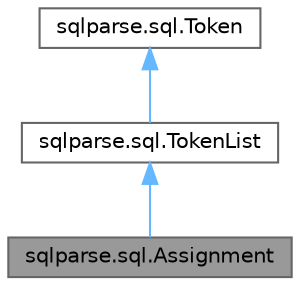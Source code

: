 digraph "sqlparse.sql.Assignment"
{
 // LATEX_PDF_SIZE
  bgcolor="transparent";
  edge [fontname=Helvetica,fontsize=10,labelfontname=Helvetica,labelfontsize=10];
  node [fontname=Helvetica,fontsize=10,shape=box,height=0.2,width=0.4];
  Node1 [id="Node000001",label="sqlparse.sql.Assignment",height=0.2,width=0.4,color="gray40", fillcolor="grey60", style="filled", fontcolor="black",tooltip=" "];
  Node2 -> Node1 [id="edge3_Node000001_Node000002",dir="back",color="steelblue1",style="solid",tooltip=" "];
  Node2 [id="Node000002",label="sqlparse.sql.TokenList",height=0.2,width=0.4,color="gray40", fillcolor="white", style="filled",URL="$classsqlparse_1_1sql_1_1TokenList.html",tooltip=" "];
  Node3 -> Node2 [id="edge4_Node000002_Node000003",dir="back",color="steelblue1",style="solid",tooltip=" "];
  Node3 [id="Node000003",label="sqlparse.sql.Token",height=0.2,width=0.4,color="gray40", fillcolor="white", style="filled",URL="$classsqlparse_1_1sql_1_1Token.html",tooltip=" "];
}
